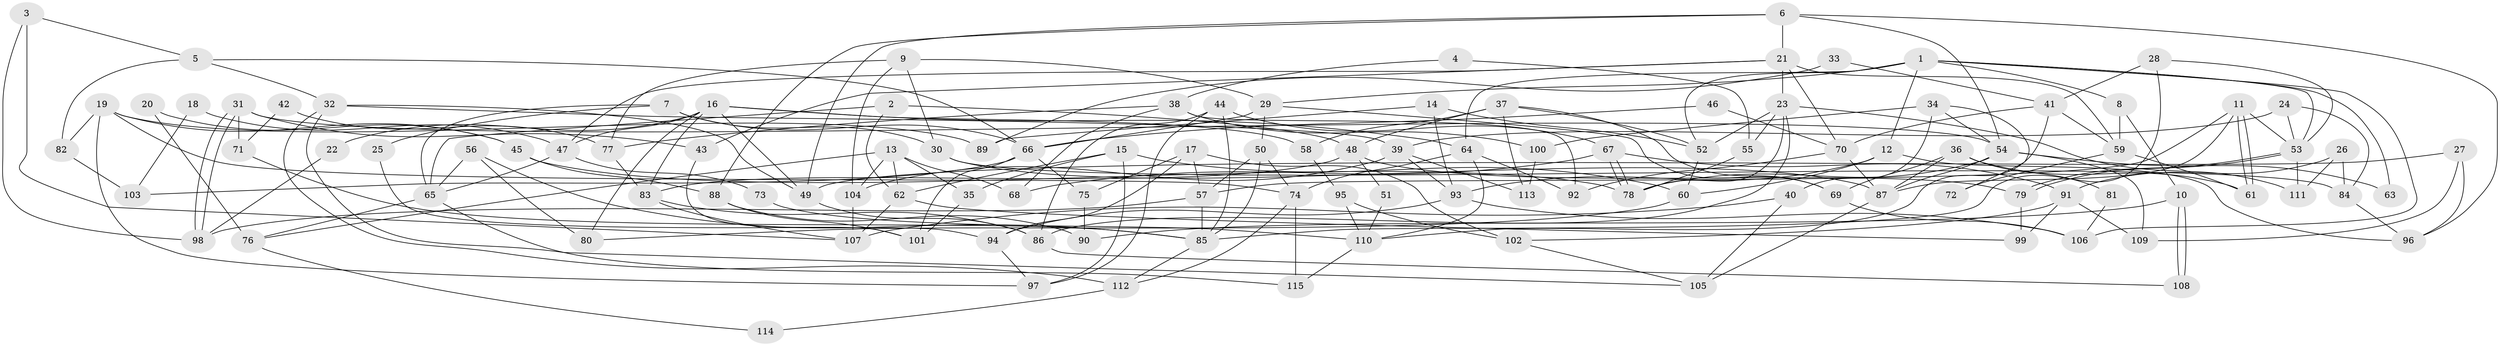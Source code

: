 // coarse degree distribution, {4: 0.19298245614035087, 2: 0.14035087719298245, 3: 0.15789473684210525, 5: 0.19298245614035087, 6: 0.14035087719298245, 10: 0.03508771929824561, 7: 0.05263157894736842, 12: 0.017543859649122806, 11: 0.017543859649122806, 14: 0.03508771929824561, 8: 0.017543859649122806}
// Generated by graph-tools (version 1.1) at 2025/52/03/04/25 21:52:47]
// undirected, 115 vertices, 230 edges
graph export_dot {
graph [start="1"]
  node [color=gray90,style=filled];
  1;
  2;
  3;
  4;
  5;
  6;
  7;
  8;
  9;
  10;
  11;
  12;
  13;
  14;
  15;
  16;
  17;
  18;
  19;
  20;
  21;
  22;
  23;
  24;
  25;
  26;
  27;
  28;
  29;
  30;
  31;
  32;
  33;
  34;
  35;
  36;
  37;
  38;
  39;
  40;
  41;
  42;
  43;
  44;
  45;
  46;
  47;
  48;
  49;
  50;
  51;
  52;
  53;
  54;
  55;
  56;
  57;
  58;
  59;
  60;
  61;
  62;
  63;
  64;
  65;
  66;
  67;
  68;
  69;
  70;
  71;
  72;
  73;
  74;
  75;
  76;
  77;
  78;
  79;
  80;
  81;
  82;
  83;
  84;
  85;
  86;
  87;
  88;
  89;
  90;
  91;
  92;
  93;
  94;
  95;
  96;
  97;
  98;
  99;
  100;
  101;
  102;
  103;
  104;
  105;
  106;
  107;
  108;
  109;
  110;
  111;
  112;
  113;
  114;
  115;
  1 -- 52;
  1 -- 106;
  1 -- 8;
  1 -- 12;
  1 -- 29;
  1 -- 53;
  1 -- 63;
  1 -- 64;
  2 -- 62;
  2 -- 48;
  2 -- 65;
  3 -- 5;
  3 -- 98;
  3 -- 107;
  4 -- 55;
  4 -- 38;
  5 -- 32;
  5 -- 66;
  5 -- 82;
  6 -- 54;
  6 -- 88;
  6 -- 21;
  6 -- 49;
  6 -- 96;
  7 -- 30;
  7 -- 65;
  7 -- 25;
  7 -- 66;
  8 -- 59;
  8 -- 10;
  9 -- 30;
  9 -- 29;
  9 -- 77;
  9 -- 104;
  10 -- 108;
  10 -- 108;
  10 -- 90;
  11 -- 53;
  11 -- 61;
  11 -- 61;
  11 -- 57;
  11 -- 87;
  12 -- 96;
  12 -- 60;
  12 -- 93;
  13 -- 104;
  13 -- 68;
  13 -- 35;
  13 -- 62;
  13 -- 76;
  14 -- 93;
  14 -- 52;
  14 -- 89;
  15 -- 97;
  15 -- 62;
  15 -- 35;
  15 -- 60;
  16 -- 49;
  16 -- 64;
  16 -- 22;
  16 -- 47;
  16 -- 58;
  16 -- 80;
  16 -- 83;
  17 -- 94;
  17 -- 57;
  17 -- 75;
  17 -- 102;
  18 -- 103;
  18 -- 47;
  19 -- 45;
  19 -- 74;
  19 -- 82;
  19 -- 89;
  19 -- 97;
  20 -- 76;
  20 -- 45;
  21 -- 47;
  21 -- 23;
  21 -- 43;
  21 -- 59;
  21 -- 70;
  22 -- 98;
  23 -- 78;
  23 -- 52;
  23 -- 55;
  23 -- 86;
  23 -- 111;
  24 -- 53;
  24 -- 39;
  24 -- 84;
  25 -- 94;
  26 -- 111;
  26 -- 84;
  26 -- 91;
  27 -- 49;
  27 -- 109;
  27 -- 96;
  28 -- 85;
  28 -- 53;
  28 -- 41;
  29 -- 50;
  29 -- 66;
  29 -- 69;
  30 -- 84;
  30 -- 87;
  31 -- 98;
  31 -- 98;
  31 -- 43;
  31 -- 54;
  31 -- 71;
  32 -- 105;
  32 -- 49;
  32 -- 39;
  32 -- 112;
  33 -- 41;
  33 -- 89;
  34 -- 54;
  34 -- 100;
  34 -- 40;
  34 -- 72;
  35 -- 101;
  36 -- 87;
  36 -- 61;
  36 -- 69;
  36 -- 81;
  37 -- 52;
  37 -- 69;
  37 -- 48;
  37 -- 58;
  37 -- 113;
  38 -- 92;
  38 -- 77;
  38 -- 68;
  38 -- 100;
  39 -- 104;
  39 -- 93;
  39 -- 113;
  40 -- 107;
  40 -- 105;
  41 -- 110;
  41 -- 59;
  41 -- 70;
  42 -- 71;
  42 -- 77;
  43 -- 101;
  44 -- 86;
  44 -- 67;
  44 -- 85;
  44 -- 97;
  45 -- 78;
  45 -- 88;
  46 -- 70;
  46 -- 66;
  47 -- 65;
  47 -- 73;
  48 -- 79;
  48 -- 51;
  48 -- 83;
  49 -- 86;
  50 -- 74;
  50 -- 85;
  50 -- 57;
  51 -- 110;
  52 -- 60;
  53 -- 79;
  53 -- 79;
  53 -- 111;
  54 -- 87;
  54 -- 63;
  54 -- 78;
  54 -- 109;
  55 -- 78;
  56 -- 80;
  56 -- 85;
  56 -- 65;
  57 -- 85;
  57 -- 98;
  58 -- 95;
  59 -- 61;
  59 -- 72;
  60 -- 80;
  62 -- 107;
  62 -- 99;
  64 -- 74;
  64 -- 92;
  64 -- 110;
  65 -- 76;
  65 -- 115;
  66 -- 75;
  66 -- 101;
  66 -- 103;
  67 -- 91;
  67 -- 78;
  67 -- 78;
  67 -- 68;
  69 -- 106;
  70 -- 87;
  70 -- 92;
  71 -- 85;
  73 -- 110;
  74 -- 115;
  74 -- 112;
  75 -- 90;
  76 -- 114;
  77 -- 83;
  79 -- 99;
  81 -- 106;
  82 -- 103;
  83 -- 86;
  83 -- 107;
  84 -- 96;
  85 -- 112;
  86 -- 108;
  87 -- 105;
  88 -- 101;
  88 -- 90;
  91 -- 102;
  91 -- 99;
  91 -- 109;
  93 -- 94;
  93 -- 106;
  94 -- 97;
  95 -- 102;
  95 -- 110;
  100 -- 113;
  102 -- 105;
  104 -- 107;
  110 -- 115;
  112 -- 114;
}
